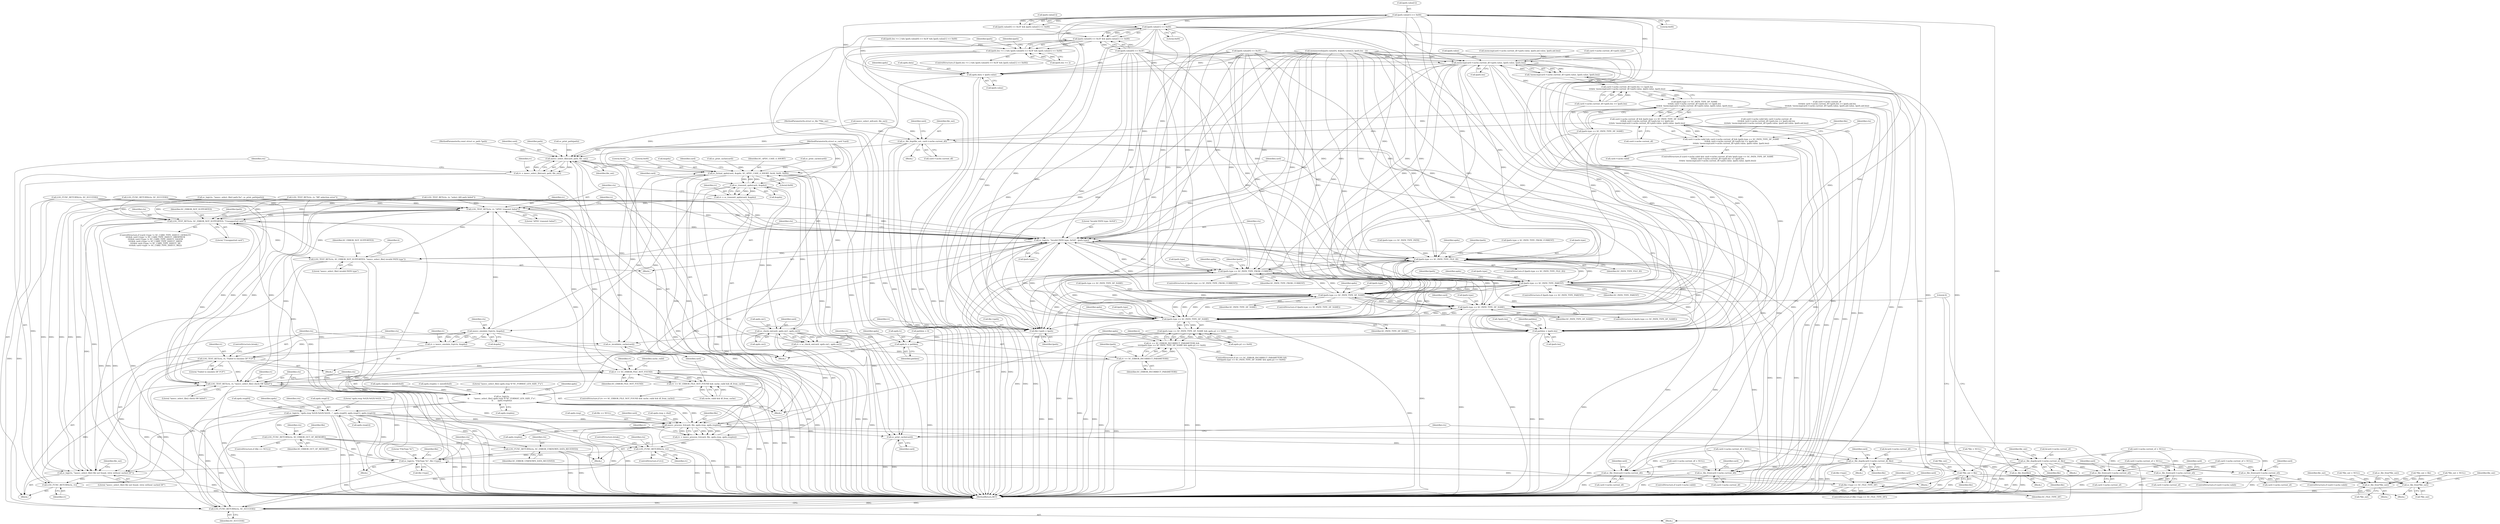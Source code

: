 digraph "1_OpenSC_03628449b75a93787eb2359412a3980365dda49b#diff-f8c0128e14031ed9307d47f10f601b54@array" {
"1000234" [label="(Call,lpath.value[1] == 0x00)"];
"1000179" [label="(Call,lpath.value[1] == 0x00)"];
"1000226" [label="(Call,lpath.value[0] == 0x3F && lpath.value[1] == 0x00)"];
"1000220" [label="(Call,lpath.len >= 2 && lpath.value[0] == 0x3F && lpath.value[1] == 0x00)"];
"1000478" [label="(Call,memcmp(card->cache.current_df->path.value, lpath.value, lpath.len))"];
"1000477" [label="(Call,!memcmp(card->cache.current_df->path.value, lpath.value, lpath.len))"];
"1000463" [label="(Call,card->cache.current_df->path.len == lpath.len\n\t\t\t&& !memcmp(card->cache.current_df->path.value, lpath.value, lpath.len))"];
"1000457" [label="(Call,lpath.type == SC_PATH_TYPE_DF_NAME\n\t\t\t&& card->cache.current_df->path.len == lpath.len\n\t\t\t&& !memcmp(card->cache.current_df->path.value, lpath.value, lpath.len))"];
"1000451" [label="(Call,card->cache.current_df && lpath.type == SC_PATH_TYPE_DF_NAME\n\t\t\t&& card->cache.current_df->path.len == lpath.len\n\t\t\t&& !memcmp(card->cache.current_df->path.value, lpath.value, lpath.len))"];
"1000445" [label="(Call,card->cache.valid && card->cache.current_df && lpath.type == SC_PATH_TYPE_DF_NAME\n\t\t\t&& card->cache.current_df->path.len == lpath.len\n\t\t\t&& !memcmp(card->cache.current_df->path.value, lpath.value, lpath.len))"];
"1000513" [label="(Call,sc_file_dup(file_out, card->cache.current_df))"];
"1000906" [label="(Call,iasecc_select_file(card, path, file_out))"];
"1000539" [label="(Call,sc_format_apdu(card, &apdu, SC_APDU_CASE_4_SHORT, 0xA4, 0x00, 0x00))"];
"1000819" [label="(Call,sc_transmit_apdu(card, &apdu))"];
"1000817" [label="(Call,rv = sc_transmit_apdu(card, &apdu))"];
"1000823" [label="(Call,LOG_TEST_RET(ctx, rv, \"APDU transmit failed\"))"];
"1000583" [label="(Call,LOG_TEST_RET(ctx, SC_ERROR_NOT_SUPPORTED, \"Unsupported card\"))"];
"1000764" [label="(Call,sc_log(ctx, \"Invalid PATH type: 0x%X\", lpath.type))"];
"1000534" [label="(Call,pathlen = lpath.len)"];
"1000784" [label="(Call,apdu.lc = pathlen)"];
"1000588" [label="(Call,lpath.type == SC_PATH_TYPE_FILE_ID)"];
"1000651" [label="(Call,lpath.type == SC_PATH_TYPE_FROM_CURRENT)"];
"1000708" [label="(Call,lpath.type == SC_PATH_TYPE_PARENT)"];
"1000729" [label="(Call,lpath.type == SC_PATH_TYPE_DF_NAME)"];
"1000843" [label="(Call,lpath.type == SC_PATH_TYPE_DF_NAME)"];
"1000842" [label="(Call,lpath.type == SC_PATH_TYPE_DF_NAME && apdu.p2 == 0x00)"];
"1000838" [label="(Call,rv == SC_ERROR_INCORRECT_PARAMETERS &&\n\t\t\t\t\tlpath.type == SC_PATH_TYPE_DF_NAME && apdu.p2 == 0x00)"];
"1000965" [label="(Call,file->path = lpath)"];
"1001102" [label="(Call,lpath.type == SC_PATH_TYPE_DF_NAME)"];
"1000770" [label="(Call,LOG_TEST_RET(ctx, SC_ERROR_NOT_SUPPORTED, \"iasecc_select_file() invalid PATH type\"))"];
"1000891" [label="(Call,sc_log(ctx, \"iasecc_select_file() file not found, retry without cached DF\"))"];
"1000910" [label="(Call,LOG_FUNC_RETURN(ctx, rv))"];
"1000913" [label="(Call,LOG_TEST_RET(ctx, rv, \"iasecc_select_file() check SW failed\"))"];
"1000882" [label="(Call,rv == SC_ERROR_FILE_NOT_FOUND)"];
"1000881" [label="(Call,rv == SC_ERROR_FILE_NOT_FOUND && cache_valid && df_from_cache)"];
"1000917" [label="(Call,sc_log(ctx,\n\t\t       \"iasecc_select_file() apdu.resp %\"SC_FORMAT_LEN_SIZE_T\"u\",\n\t\t       apdu.resplen))"];
"1000928" [label="(Call,sc_log(ctx, \"apdu.resp %02X:%02X:%02X...\", apdu.resp[0], apdu.resp[1], apdu.resp[2]))"];
"1000962" [label="(Call,LOG_FUNC_RETURN(ctx, SC_ERROR_OUT_OF_MEMORY))"];
"1000983" [label="(Call,LOG_FUNC_RETURN(ctx, rv))"];
"1000991" [label="(Call,sc_log(ctx, \"FileType %i\", file->type))"];
"1000998" [label="(Call,file->type == SC_FILE_TYPE_DF)"];
"1001144" [label="(Call,LOG_FUNC_RETURN(ctx, SC_SUCCESS))"];
"1000972" [label="(Call,iasecc_process_fci(card, file, apdu.resp, apdu.resplen))"];
"1000970" [label="(Call,rv = iasecc_process_fci(card, file, apdu.resp, apdu.resplen))"];
"1001042" [label="(Call,sc_file_dup(&card->cache.current_df, file))"];
"1001010" [label="(Call,sc_file_free(card->cache.current_df))"];
"1001092" [label="(Call,*file_out = file)"];
"1000897" [label="(Call,sc_file_free(*file_out))"];
"1001089" [label="(Call,sc_file_free(*file_out))"];
"1001098" [label="(Call,sc_file_free(file))"];
"1001108" [label="(Call,sc_file_free(card->cache.current_df))"];
"1001078" [label="(Call,sc_file_dup(&card->cache.current_ef, file))"];
"1001029" [label="(Call,sc_file_free(card->cache.current_ef))"];
"1001065" [label="(Call,sc_file_free(card->cache.current_ef))"];
"1001121" [label="(Call,sc_file_free(card->cache.current_ef))"];
"1001142" [label="(Call,sc_print_cache(card))"];
"1000988" [label="(Call,LOG_FUNC_RETURN(ctx, SC_ERROR_UNKNOWN_DATA_RECEIVED))"];
"1000871" [label="(Call,iasecc_emulate_fcp(ctx, &apdu))"];
"1000869" [label="(Call,rv = iasecc_emulate_fcp(ctx, &apdu))"];
"1000875" [label="(Call,LOG_TEST_RET(ctx, rv, \"Failed to emulate DF FCP\"))"];
"1000829" [label="(Call,sc_check_sw(card, apdu.sw1, apdu.sw2))"];
"1000827" [label="(Call,rv = sc_check_sw(card, apdu.sw1, apdu.sw2))"];
"1000839" [label="(Call,rv == SC_ERROR_INCORRECT_PARAMETERS)"];
"1000889" [label="(Call,sc_invalidate_cache(card))"];
"1000904" [label="(Call,rv = iasecc_select_file(card, path, file_out))"];
"1000789" [label="(Call,apdu.data = lpath.value)"];
"1001088" [label="(Block,)"];
"1000784" [label="(Call,apdu.lc = pathlen)"];
"1000339" [label="(Call,card->cache.valid && card->cache.current_df\n\t\t\t\t&& card->cache.current_df->path.len == lpath.aid.len\n\t\t\t\t&& !memcmp(card->cache.current_df->path.value, lpath.aid.value, lpath.aid.len))"];
"1000242" [label="(Call,memmove(&lpath.value[0], &lpath.value[2], lpath.len - 2))"];
"1000652" [label="(Call,lpath.type)"];
"1000539" [label="(Call,sc_format_apdu(card, &apdu, SC_APDU_CASE_4_SHORT, 0xA4, 0x00, 0x00))"];
"1000898" [label="(Call,*file_out)"];
"1000927" [label="(Block,)"];
"1000413" [label="(Call,lpath.type == SC_PATH_TYPE_DF_NAME)"];
"1001121" [label="(Call,sc_file_free(card->cache.current_ef))"];
"1001099" [label="(Identifier,file)"];
"1000839" [label="(Call,rv == SC_ERROR_INCORRECT_PARAMETERS)"];
"1000991" [label="(Call,sc_log(ctx, \"FileType %i\", file->type))"];
"1001053" [label="(Identifier,card)"];
"1000912" [label="(Identifier,rv)"];
"1000234" [label="(Call,lpath.value[1] == 0x00)"];
"1001144" [label="(Call,LOG_FUNC_RETURN(ctx, SC_SUCCESS))"];
"1000861" [label="(Identifier,ii)"];
"1000895" [label="(Identifier,file_out)"];
"1001010" [label="(Call,sc_file_free(card->cache.current_df))"];
"1000884" [label="(Identifier,SC_ERROR_FILE_NOT_FOUND)"];
"1000764" [label="(Call,sc_log(ctx, \"Invalid PATH type: 0x%X\", lpath.type))"];
"1001145" [label="(Identifier,ctx)"];
"1000994" [label="(Call,file->type)"];
"1001085" [label="(Identifier,file)"];
"1000984" [label="(Identifier,ctx)"];
"1001066" [label="(Call,card->cache.current_ef)"];
"1000708" [label="(Call,lpath.type == SC_PATH_TYPE_PARENT)"];
"1001103" [label="(Call,lpath.type)"];
"1000869" [label="(Call,rv = iasecc_emulate_fcp(ctx, &apdu))"];
"1000801" [label="(Call,apdu.resp = rbuf)"];
"1000712" [label="(Identifier,SC_PATH_TYPE_PARENT)"];
"1000909" [label="(Identifier,file_out)"];
"1000941" [label="(Call,apdu.resp[2])"];
"1000990" [label="(Identifier,SC_ERROR_UNKNOWN_DATA_RECEIVED)"];
"1000821" [label="(Call,&apdu)"];
"1000900" [label="(Call,*file_out = NULL)"];
"1000876" [label="(Identifier,ctx)"];
"1001074" [label="(Identifier,card)"];
"1000848" [label="(Call,apdu.p2 == 0x00)"];
"1000856" [label="(Identifier,apdu)"];
"1000879" [label="(ControlStructure,break;)"];
"1000825" [label="(Identifier,rv)"];
"1000659" [label="(Identifier,apdu)"];
"1001146" [label="(Identifier,SC_SUCCESS)"];
"1000651" [label="(Call,lpath.type == SC_PATH_TYPE_FROM_CURRENT)"];
"1000882" [label="(Call,rv == SC_ERROR_FILE_NOT_FOUND)"];
"1000442" [label="(Call,sc_print_cache(card))"];
"1000820" [label="(Identifier,card)"];
"1000989" [label="(Identifier,ctx)"];
"1000458" [label="(Call,lpath.type == SC_PATH_TYPE_DF_NAME)"];
"1000916" [label="(Literal,\"iasecc_select_file() check SW failed\")"];
"1000435" [label="(Call,!lpath.len)"];
"1000488" [label="(Call,lpath.value)"];
"1000819" [label="(Call,sc_transmit_apdu(card, &apdu))"];
"1000215" [label="(Call,LOG_TEST_RET(ctx, rv, \"MF selection error\"))"];
"1000719" [label="(Call,pathlen = 0)"];
"1000179" [label="(Call,lpath.value[1] == 0x00)"];
"1001019" [label="(Identifier,card)"];
"1001117" [label="(Identifier,card)"];
"1000546" [label="(Literal,0x00)"];
"1001097" [label="(Block,)"];
"1000790" [label="(Call,apdu.data)"];
"1001003" [label="(Block,)"];
"1000986" [label="(ControlStructure,break;)"];
"1000871" [label="(Call,iasecc_emulate_fcp(ctx, &apdu))"];
"1000789" [label="(Call,apdu.data = lpath.value)"];
"1000551" [label="(Identifier,card)"];
"1000439" [label="(Call,LOG_FUNC_RETURN(ctx, SC_SUCCESS))"];
"1000596" [label="(Identifier,apdu)"];
"1001049" [label="(Identifier,file)"];
"1000219" [label="(ControlStructure,if (lpath.len >= 2 && lpath.value[0] == 0x3F && lpath.value[1] == 0x00))"];
"1000540" [label="(Identifier,card)"];
"1000964" [label="(Identifier,SC_ERROR_OUT_OF_MEMORY)"];
"1001122" [label="(Call,card->cache.current_ef)"];
"1000806" [label="(Call,apdu.resplen = sizeof(rbuf))"];
"1000491" [label="(Call,lpath.len)"];
"1001078" [label="(Call,sc_file_dup(&card->cache.current_ef, file))"];
"1001089" [label="(Call,sc_file_free(*file_out))"];
"1000837" [label="(ControlStructure,if (rv == SC_ERROR_INCORRECT_PARAMETERS &&\n\t\t\t\t\tlpath.type == SC_PATH_TYPE_DF_NAME && apdu.p2 == 0x00))"];
"1001062" [label="(Identifier,card)"];
"1000872" [label="(Identifier,ctx)"];
"1000240" [label="(Literal,0x00)"];
"1000870" [label="(Identifier,rv)"];
"1000767" [label="(Call,lpath.type)"];
"1000212" [label="(Call,iasecc_select_mf(card, file_out))"];
"1000838" [label="(Call,rv == SC_ERROR_INCORRECT_PARAMETERS &&\n\t\t\t\t\tlpath.type == SC_PATH_TYPE_DF_NAME && apdu.p2 == 0x00)"];
"1000773" [label="(Literal,\"iasecc_select_file() invalid PATH type\")"];
"1001143" [label="(Identifier,card)"];
"1000526" [label="(Block,)"];
"1000830" [label="(Identifier,card)"];
"1001114" [label="(Call,card->cache.current_df = NULL)"];
"1000445" [label="(Call,card->cache.valid && card->cache.current_df && lpath.type == SC_PATH_TYPE_DF_NAME\n\t\t\t&& card->cache.current_df->path.len == lpath.len\n\t\t\t&& !memcmp(card->cache.current_df->path.value, lpath.value, lpath.len))"];
"1000920" [label="(Call,apdu.resplen)"];
"1000592" [label="(Identifier,SC_PATH_TYPE_FILE_ID)"];
"1000826" [label="(Literal,\"APDU transmit failed\")"];
"1000226" [label="(Call,lpath.value[0] == 0x3F && lpath.value[1] == 0x00)"];
"1000828" [label="(Identifier,rv)"];
"1000451" [label="(Call,card->cache.current_df && lpath.type == SC_PATH_TYPE_DF_NAME\n\t\t\t&& card->cache.current_df->path.len == lpath.len\n\t\t\t&& !memcmp(card->cache.current_df->path.value, lpath.value, lpath.len))"];
"1001147" [label="(MethodReturn,RET)"];
"1000844" [label="(Call,lpath.type)"];
"1000875" [label="(Call,LOG_TEST_RET(ctx, rv, \"Failed to emulate DF FCP\"))"];
"1000457" [label="(Call,lpath.type == SC_PATH_TYPE_DF_NAME\n\t\t\t&& card->cache.current_df->path.len == lpath.len\n\t\t\t&& !memcmp(card->cache.current_df->path.value, lpath.value, lpath.len))"];
"1000915" [label="(Identifier,rv)"];
"1001042" [label="(Call,sc_file_dup(&card->cache.current_df, file))"];
"1000892" [label="(Identifier,ctx)"];
"1001043" [label="(Call,&card->cache.current_df)"];
"1001090" [label="(Call,*file_out)"];
"1001065" [label="(Call,sc_file_free(card->cache.current_ef))"];
"1000536" [label="(Call,lpath.len)"];
"1000793" [label="(Call,lpath.value)"];
"1000906" [label="(Call,iasecc_select_file(card, path, file_out))"];
"1000138" [label="(Call,*file_out = NULL)"];
"1001038" [label="(Identifier,card)"];
"1000535" [label="(Identifier,pathlen)"];
"1000904" [label="(Call,rv = iasecc_select_file(card, path, file_out))"];
"1000958" [label="(ControlStructure,if (file == NULL))"];
"1000477" [label="(Call,!memcmp(card->cache.current_df->path.value, lpath.value, lpath.len))"];
"1000776" [label="(Identifier,ii)"];
"1001002" [label="(Identifier,SC_FILE_TYPE_DF)"];
"1000157" [label="(Call,sc_log(ctx, \"iasecc_select_file() path:%s\", sc_print_path(path)))"];
"1000878" [label="(Literal,\"Failed to emulate DF FCP\")"];
"1000983" [label="(Call,LOG_FUNC_RETURN(ctx, rv))"];
"1000877" [label="(Identifier,rv)"];
"1000798" [label="(Identifier,apdu)"];
"1000896" [label="(Block,)"];
"1000974" [label="(Identifier,file)"];
"1001108" [label="(Call,sc_file_free(card->cache.current_df))"];
"1001023" [label="(ControlStructure,if (card->cache.valid))"];
"1000982" [label="(Identifier,rv)"];
"1001106" [label="(Identifier,SC_PATH_TYPE_DF_NAME)"];
"1000584" [label="(Identifier,ctx)"];
"1000992" [label="(Identifier,ctx)"];
"1000429" [label="(Call,lpath.type = SC_PATH_TYPE_FROM_CURRENT)"];
"1001000" [label="(Identifier,file)"];
"1000368" [label="(Call,memcmp(card->cache.current_df->path.value, lpath.aid.value, lpath.aid.len))"];
"1000972" [label="(Call,iasecc_process_fci(card, file, apdu.resp, apdu.resplen))"];
"1000905" [label="(Identifier,rv)"];
"1000590" [label="(Identifier,lpath)"];
"1000105" [label="(MethodParameterIn,struct sc_file **file_out)"];
"1000731" [label="(Identifier,lpath)"];
"1000998" [label="(Call,file->type == SC_FILE_TYPE_DF)"];
"1000530" [label="(Identifier,file)"];
"1000929" [label="(Identifier,ctx)"];
"1000840" [label="(Identifier,rv)"];
"1001098" [label="(Call,sc_file_free(file))"];
"1000172" [label="(Call,lpath.value[0] == 0x3F)"];
"1000514" [label="(Identifier,file_out)"];
"1000908" [label="(Identifier,path)"];
"1000650" [label="(ControlStructure,if (lpath.type == SC_PATH_TYPE_FROM_CURRENT))"];
"1000928" [label="(Call,sc_log(ctx, \"apdu.resp %02X:%02X:%02X...\", apdu.resp[0], apdu.resp[1], apdu.resp[2]))"];
"1000185" [label="(Literal,0x00)"];
"1000165" [label="(Call,lpath.len >= 2 && lpath.value[0] == 0x3F && lpath.value[1] == 0x00)"];
"1000831" [label="(Call,apdu.sw1)"];
"1000588" [label="(Call,lpath.type == SC_PATH_TYPE_FILE_ID)"];
"1000999" [label="(Call,file->type)"];
"1000842" [label="(Call,lpath.type == SC_PATH_TYPE_DF_NAME && apdu.p2 == 0x00)"];
"1000235" [label="(Call,lpath.value[1])"];
"1000966" [label="(Call,file->path)"];
"1000975" [label="(Call,apdu.resp)"];
"1000730" [label="(Call,lpath.type)"];
"1000543" [label="(Identifier,SC_APDU_CASE_4_SHORT)"];
"1000891" [label="(Call,sc_log(ctx, \"iasecc_select_file() file not found, retry without cached DF\"))"];
"1000967" [label="(Identifier,file)"];
"1000850" [label="(Identifier,apdu)"];
"1000221" [label="(Call,lpath.len >= 2)"];
"1000914" [label="(Identifier,ctx)"];
"1000763" [label="(Block,)"];
"1000817" [label="(Call,rv = sc_transmit_apdu(card, &apdu))"];
"1001007" [label="(Identifier,card)"];
"1000919" [label="(Literal,\"iasecc_select_file() apdu.resp %\"SC_FORMAT_LEN_SIZE_T\"u\")"];
"1000959" [label="(Call,file == NULL)"];
"1001079" [label="(Call,&card->cache.current_ef)"];
"1000907" [label="(Identifier,card)"];
"1000841" [label="(Identifier,SC_ERROR_INCORRECT_PARAMETERS)"];
"1000881" [label="(Call,rv == SC_ERROR_FILE_NOT_FOUND && cache_valid && df_from_cache)"];
"1000917" [label="(Call,sc_log(ctx,\n\t\t       \"iasecc_select_file() apdu.resp %\"SC_FORMAT_LEN_SIZE_T\"u\",\n\t\t       apdu.resplen))"];
"1000737" [label="(Identifier,apdu)"];
"1000845" [label="(Identifier,lpath)"];
"1000965" [label="(Call,file->path = lpath)"];
"1000399" [label="(Call,LOG_TEST_RET(ctx, rv, \"select AID path failed\"))"];
"1001111" [label="(Identifier,card)"];
"1000509" [label="(Block,)"];
"1000522" [label="(Call,LOG_FUNC_RETURN(ctx, SC_SUCCESS))"];
"1000893" [label="(Literal,\"iasecc_select_file() file not found, retry without cached DF\")"];
"1000997" [label="(ControlStructure,if (file->type == SC_FILE_TYPE_DF))"];
"1000888" [label="(Block,)"];
"1000655" [label="(Identifier,SC_PATH_TYPE_FROM_CURRENT)"];
"1000902" [label="(Identifier,file_out)"];
"1001087" [label="(Identifier,file_out)"];
"1000862" [label="(Block,)"];
"1000520" [label="(Call,sc_print_cache(card))"];
"1000772" [label="(Identifier,SC_ERROR_NOT_SUPPORTED)"];
"1000897" [label="(Call,sc_file_free(*file_out))"];
"1000765" [label="(Identifier,ctx)"];
"1000985" [label="(Identifier,rv)"];
"1000818" [label="(Identifier,rv)"];
"1000843" [label="(Call,lpath.type == SC_PATH_TYPE_DF_NAME)"];
"1000770" [label="(Call,LOG_TEST_RET(ctx, SC_ERROR_NOT_SUPPORTED, \"iasecc_select_file() invalid PATH type\"))"];
"1000463" [label="(Call,card->cache.current_df->path.len == lpath.len\n\t\t\t&& !memcmp(card->cache.current_df->path.value, lpath.value, lpath.len))"];
"1000885" [label="(Call,cache_valid && df_from_cache)"];
"1000452" [label="(Call,card->cache.current_df)"];
"1000544" [label="(Literal,0xA4)"];
"1001095" [label="(Identifier,file)"];
"1000710" [label="(Identifier,lpath)"];
"1000707" [label="(ControlStructure,if (lpath.type == SC_PATH_TYPE_PARENT))"];
"1000913" [label="(Call,LOG_TEST_RET(ctx, rv, \"iasecc_select_file() check SW failed\"))"];
"1000106" [label="(Block,)"];
"1000847" [label="(Identifier,SC_PATH_TYPE_DF_NAME)"];
"1000585" [label="(Identifier,SC_ERROR_NOT_SUPPORTED)"];
"1000171" [label="(Call,lpath.value[0] == 0x3F && lpath.value[1] == 0x00)"];
"1000496" [label="(Identifier,ctx)"];
"1001016" [label="(Call,card->cache.current_df = NULL)"];
"1000716" [label="(Identifier,apdu)"];
"1000969" [label="(Identifier,lpath)"];
"1000709" [label="(Call,lpath.type)"];
"1001094" [label="(Identifier,file_out)"];
"1000246" [label="(Identifier,lpath)"];
"1000824" [label="(Identifier,ctx)"];
"1000978" [label="(Call,apdu.resplen)"];
"1000925" [label="(Identifier,apdu)"];
"1001011" [label="(Call,card->cache.current_df)"];
"1000479" [label="(Call,card->cache.current_df->path.value)"];
"1001142" [label="(Call,sc_print_cache(card))"];
"1000827" [label="(Call,rv = sc_check_sw(card, apdu.sw1, apdu.sw2))"];
"1000160" [label="(Call,sc_print_path(path))"];
"1000729" [label="(Call,lpath.type == SC_PATH_TYPE_DF_NAME)"];
"1001030" [label="(Call,card->cache.current_ef)"];
"1000513" [label="(Call,sc_file_dup(file_out, card->cache.current_df))"];
"1000981" [label="(ControlStructure,if (rv))"];
"1000534" [label="(Call,pathlen = lpath.len)"];
"1000268" [label="(Identifier,lpath)"];
"1001141" [label="(Literal,0)"];
"1000988" [label="(Call,LOG_FUNC_RETURN(ctx, SC_ERROR_UNKNOWN_DATA_RECEIVED))"];
"1000446" [label="(Call,card->cache.valid)"];
"1000863" [label="(Call,apdu.resplen = sizeof(rbuf))"];
"1001107" [label="(Block,)"];
"1000936" [label="(Call,apdu.resp[1])"];
"1000970" [label="(Call,rv = iasecc_process_fci(card, file, apdu.resp, apdu.resplen))"];
"1000547" [label="(ControlStructure,if (card->type != SC_CARD_TYPE_IASECC_GEMALTO\n\t\t\t\t&& card->type != SC_CARD_TYPE_IASECC_OBERTHUR\n\t\t\t\t&& card->type != SC_CARD_TYPE_IASECC_SAGEM\n\t\t\t\t&& card->type != SC_CARD_TYPE_IASECC_AMOS\n\t\t\t\t&& card->type != SC_CARD_TYPE_IASECC_MI\n\t\t\t\t&& card->type != SC_CARD_TYPE_IASECC_MI2))"];
"1001029" [label="(Call,sc_file_free(card->cache.current_ef))"];
"1000733" [label="(Identifier,SC_PATH_TYPE_DF_NAME)"];
"1000345" [label="(Call,card->cache.current_df\n\t\t\t\t&& card->cache.current_df->path.len == lpath.aid.len\n\t\t\t\t&& !memcmp(card->cache.current_df->path.value, lpath.aid.value, lpath.aid.len))"];
"1000586" [label="(Literal,\"Unsupported card\")"];
"1000783" [label="(Block,)"];
"1001109" [label="(Call,card->cache.current_df)"];
"1001071" [label="(Call,card->cache.current_ef = NULL)"];
"1000728" [label="(ControlStructure,if (lpath.type == SC_PATH_TYPE_DF_NAME))"];
"1000510" [label="(Call,sc_file_free(*file_out))"];
"1000952" [label="(Block,)"];
"1000589" [label="(Call,lpath.type)"];
"1000444" [label="(ControlStructure,if (card->cache.valid && card->cache.current_df && lpath.type == SC_PATH_TYPE_DF_NAME\n\t\t\t&& card->cache.current_df->path.len == lpath.len\n\t\t\t&& !memcmp(card->cache.current_df->path.value, lpath.value, lpath.len)))"];
"1000515" [label="(Call,card->cache.current_df)"];
"1000771" [label="(Identifier,ctx)"];
"1000971" [label="(Identifier,rv)"];
"1001102" [label="(Call,lpath.type == SC_PATH_TYPE_DF_NAME)"];
"1000910" [label="(Call,LOG_FUNC_RETURN(ctx, rv))"];
"1000880" [label="(ControlStructure,if (rv == SC_ERROR_FILE_NOT_FOUND && cache_valid && df_from_cache))"];
"1001127" [label="(Call,card->cache.current_ef = NULL)"];
"1000973" [label="(Identifier,card)"];
"1001035" [label="(Call,card->cache.current_ef = NULL)"];
"1000823" [label="(Call,LOG_TEST_RET(ctx, rv, \"APDU transmit failed\"))"];
"1000529" [label="(Call,*file = NULL)"];
"1000883" [label="(Identifier,rv)"];
"1000963" [label="(Identifier,ctx)"];
"1000180" [label="(Call,lpath.value[1])"];
"1000587" [label="(ControlStructure,if (lpath.type == SC_PATH_TYPE_FILE_ID))"];
"1000424" [label="(Call,lpath.type == SC_PATH_TYPE_PATH)"];
"1000890" [label="(Identifier,card)"];
"1000962" [label="(Call,LOG_FUNC_RETURN(ctx, SC_ERROR_OUT_OF_MEMORY))"];
"1001092" [label="(Call,*file_out = file)"];
"1001101" [label="(ControlStructure,if (lpath.type == SC_PATH_TYPE_DF_NAME))"];
"1000478" [label="(Call,memcmp(card->cache.current_df->path.value, lpath.value, lpath.len))"];
"1001093" [label="(Call,*file_out)"];
"1000521" [label="(Identifier,card)"];
"1000405" [label="(Call,*file_out = file)"];
"1000227" [label="(Call,lpath.value[0] == 0x3F)"];
"1000653" [label="(Identifier,lpath)"];
"1000220" [label="(Call,lpath.len >= 2 && lpath.value[0] == 0x3F && lpath.value[1] == 0x00)"];
"1000886" [label="(Identifier,cache_valid)"];
"1000873" [label="(Call,&apdu)"];
"1000834" [label="(Call,apdu.sw2)"];
"1000911" [label="(Identifier,ctx)"];
"1000788" [label="(Identifier,pathlen)"];
"1001130" [label="(Identifier,card)"];
"1001058" [label="(Block,)"];
"1000464" [label="(Call,card->cache.current_df->path.len == lpath.len)"];
"1000993" [label="(Literal,\"FileType %i\")"];
"1001004" [label="(ControlStructure,if (card->cache.valid))"];
"1000918" [label="(Identifier,ctx)"];
"1000829" [label="(Call,sc_check_sw(card, apdu.sw1, apdu.sw2))"];
"1000930" [label="(Literal,\"apdu.resp %02X:%02X:%02X...\")"];
"1000931" [label="(Call,apdu.resp[0])"];
"1000545" [label="(Literal,0x00)"];
"1000949" [label="(Identifier,apdu)"];
"1001059" [label="(ControlStructure,if (card->cache.valid))"];
"1000583" [label="(Call,LOG_TEST_RET(ctx, SC_ERROR_NOT_SUPPORTED, \"Unsupported card\"))"];
"1000791" [label="(Identifier,apdu)"];
"1000104" [label="(MethodParameterIn,const struct sc_path *path)"];
"1000889" [label="(Call,sc_invalidate_cache(card))"];
"1000541" [label="(Call,&apdu)"];
"1000103" [label="(MethodParameterIn,struct sc_card *card)"];
"1000785" [label="(Call,apdu.lc)"];
"1000766" [label="(Literal,\"Invalid PATH type: 0x%X\")"];
"1000234" -> "1000226"  [label="AST: "];
"1000234" -> "1000240"  [label="CFG: "];
"1000235" -> "1000234"  [label="AST: "];
"1000240" -> "1000234"  [label="AST: "];
"1000226" -> "1000234"  [label="CFG: "];
"1000234" -> "1001147"  [label="DDG: "];
"1000234" -> "1000226"  [label="DDG: "];
"1000234" -> "1000226"  [label="DDG: "];
"1000179" -> "1000234"  [label="DDG: "];
"1000234" -> "1000478"  [label="DDG: "];
"1000234" -> "1000534"  [label="DDG: "];
"1000234" -> "1000588"  [label="DDG: "];
"1000234" -> "1000651"  [label="DDG: "];
"1000234" -> "1000708"  [label="DDG: "];
"1000234" -> "1000729"  [label="DDG: "];
"1000234" -> "1000764"  [label="DDG: "];
"1000234" -> "1000789"  [label="DDG: "];
"1000234" -> "1000843"  [label="DDG: "];
"1000234" -> "1000965"  [label="DDG: "];
"1000234" -> "1001102"  [label="DDG: "];
"1000179" -> "1000171"  [label="AST: "];
"1000179" -> "1000185"  [label="CFG: "];
"1000180" -> "1000179"  [label="AST: "];
"1000185" -> "1000179"  [label="AST: "];
"1000171" -> "1000179"  [label="CFG: "];
"1000179" -> "1001147"  [label="DDG: "];
"1000179" -> "1000171"  [label="DDG: "];
"1000179" -> "1000171"  [label="DDG: "];
"1000179" -> "1000478"  [label="DDG: "];
"1000179" -> "1000534"  [label="DDG: "];
"1000179" -> "1000588"  [label="DDG: "];
"1000179" -> "1000651"  [label="DDG: "];
"1000179" -> "1000708"  [label="DDG: "];
"1000179" -> "1000729"  [label="DDG: "];
"1000179" -> "1000764"  [label="DDG: "];
"1000179" -> "1000789"  [label="DDG: "];
"1000179" -> "1000843"  [label="DDG: "];
"1000179" -> "1000965"  [label="DDG: "];
"1000179" -> "1001102"  [label="DDG: "];
"1000226" -> "1000220"  [label="AST: "];
"1000226" -> "1000227"  [label="CFG: "];
"1000227" -> "1000226"  [label="AST: "];
"1000220" -> "1000226"  [label="CFG: "];
"1000226" -> "1001147"  [label="DDG: "];
"1000226" -> "1001147"  [label="DDG: "];
"1000226" -> "1000220"  [label="DDG: "];
"1000226" -> "1000220"  [label="DDG: "];
"1000227" -> "1000226"  [label="DDG: "];
"1000227" -> "1000226"  [label="DDG: "];
"1000171" -> "1000226"  [label="DDG: "];
"1000220" -> "1000219"  [label="AST: "];
"1000220" -> "1000221"  [label="CFG: "];
"1000221" -> "1000220"  [label="AST: "];
"1000246" -> "1000220"  [label="CFG: "];
"1000268" -> "1000220"  [label="CFG: "];
"1000220" -> "1001147"  [label="DDG: "];
"1000220" -> "1001147"  [label="DDG: "];
"1000220" -> "1001147"  [label="DDG: "];
"1000221" -> "1000220"  [label="DDG: "];
"1000221" -> "1000220"  [label="DDG: "];
"1000165" -> "1000220"  [label="DDG: "];
"1000478" -> "1000477"  [label="AST: "];
"1000478" -> "1000491"  [label="CFG: "];
"1000479" -> "1000478"  [label="AST: "];
"1000488" -> "1000478"  [label="AST: "];
"1000491" -> "1000478"  [label="AST: "];
"1000477" -> "1000478"  [label="CFG: "];
"1000478" -> "1001147"  [label="DDG: "];
"1000478" -> "1001147"  [label="DDG: "];
"1000478" -> "1000477"  [label="DDG: "];
"1000478" -> "1000477"  [label="DDG: "];
"1000478" -> "1000477"  [label="DDG: "];
"1000368" -> "1000478"  [label="DDG: "];
"1000227" -> "1000478"  [label="DDG: "];
"1000172" -> "1000478"  [label="DDG: "];
"1000242" -> "1000478"  [label="DDG: "];
"1000242" -> "1000478"  [label="DDG: "];
"1000464" -> "1000478"  [label="DDG: "];
"1000478" -> "1000534"  [label="DDG: "];
"1000478" -> "1000534"  [label="DDG: "];
"1000478" -> "1000588"  [label="DDG: "];
"1000478" -> "1000651"  [label="DDG: "];
"1000478" -> "1000708"  [label="DDG: "];
"1000478" -> "1000729"  [label="DDG: "];
"1000478" -> "1000764"  [label="DDG: "];
"1000478" -> "1000789"  [label="DDG: "];
"1000478" -> "1000843"  [label="DDG: "];
"1000478" -> "1000965"  [label="DDG: "];
"1000478" -> "1001102"  [label="DDG: "];
"1000477" -> "1000463"  [label="AST: "];
"1000463" -> "1000477"  [label="CFG: "];
"1000477" -> "1001147"  [label="DDG: "];
"1000477" -> "1000463"  [label="DDG: "];
"1000463" -> "1000457"  [label="AST: "];
"1000463" -> "1000464"  [label="CFG: "];
"1000464" -> "1000463"  [label="AST: "];
"1000457" -> "1000463"  [label="CFG: "];
"1000463" -> "1001147"  [label="DDG: "];
"1000463" -> "1001147"  [label="DDG: "];
"1000463" -> "1000457"  [label="DDG: "];
"1000463" -> "1000457"  [label="DDG: "];
"1000464" -> "1000463"  [label="DDG: "];
"1000464" -> "1000463"  [label="DDG: "];
"1000457" -> "1000451"  [label="AST: "];
"1000457" -> "1000458"  [label="CFG: "];
"1000458" -> "1000457"  [label="AST: "];
"1000451" -> "1000457"  [label="CFG: "];
"1000457" -> "1001147"  [label="DDG: "];
"1000457" -> "1001147"  [label="DDG: "];
"1000457" -> "1000451"  [label="DDG: "];
"1000457" -> "1000451"  [label="DDG: "];
"1000458" -> "1000457"  [label="DDG: "];
"1000458" -> "1000457"  [label="DDG: "];
"1000451" -> "1000445"  [label="AST: "];
"1000451" -> "1000452"  [label="CFG: "];
"1000452" -> "1000451"  [label="AST: "];
"1000445" -> "1000451"  [label="CFG: "];
"1000451" -> "1001147"  [label="DDG: "];
"1000451" -> "1001147"  [label="DDG: "];
"1000451" -> "1000445"  [label="DDG: "];
"1000451" -> "1000445"  [label="DDG: "];
"1000345" -> "1000451"  [label="DDG: "];
"1000451" -> "1000513"  [label="DDG: "];
"1000451" -> "1001010"  [label="DDG: "];
"1000451" -> "1001108"  [label="DDG: "];
"1000445" -> "1000444"  [label="AST: "];
"1000445" -> "1000446"  [label="CFG: "];
"1000446" -> "1000445"  [label="AST: "];
"1000496" -> "1000445"  [label="CFG: "];
"1000530" -> "1000445"  [label="CFG: "];
"1000445" -> "1001147"  [label="DDG: "];
"1000445" -> "1001147"  [label="DDG: "];
"1000445" -> "1001147"  [label="DDG: "];
"1000339" -> "1000445"  [label="DDG: "];
"1000513" -> "1000509"  [label="AST: "];
"1000513" -> "1000515"  [label="CFG: "];
"1000514" -> "1000513"  [label="AST: "];
"1000515" -> "1000513"  [label="AST: "];
"1000521" -> "1000513"  [label="CFG: "];
"1000513" -> "1001147"  [label="DDG: "];
"1000513" -> "1001147"  [label="DDG: "];
"1000513" -> "1001147"  [label="DDG: "];
"1000212" -> "1000513"  [label="DDG: "];
"1000105" -> "1000513"  [label="DDG: "];
"1000345" -> "1000513"  [label="DDG: "];
"1000513" -> "1000906"  [label="DDG: "];
"1000513" -> "1001010"  [label="DDG: "];
"1000513" -> "1001108"  [label="DDG: "];
"1000906" -> "1000904"  [label="AST: "];
"1000906" -> "1000909"  [label="CFG: "];
"1000907" -> "1000906"  [label="AST: "];
"1000908" -> "1000906"  [label="AST: "];
"1000909" -> "1000906"  [label="AST: "];
"1000904" -> "1000906"  [label="CFG: "];
"1000906" -> "1001147"  [label="DDG: "];
"1000906" -> "1001147"  [label="DDG: "];
"1000906" -> "1000539"  [label="DDG: "];
"1000906" -> "1000904"  [label="DDG: "];
"1000906" -> "1000904"  [label="DDG: "];
"1000906" -> "1000904"  [label="DDG: "];
"1000889" -> "1000906"  [label="DDG: "];
"1000103" -> "1000906"  [label="DDG: "];
"1000160" -> "1000906"  [label="DDG: "];
"1000104" -> "1000906"  [label="DDG: "];
"1000212" -> "1000906"  [label="DDG: "];
"1000105" -> "1000906"  [label="DDG: "];
"1000906" -> "1000972"  [label="DDG: "];
"1000906" -> "1001142"  [label="DDG: "];
"1000539" -> "1000526"  [label="AST: "];
"1000539" -> "1000546"  [label="CFG: "];
"1000540" -> "1000539"  [label="AST: "];
"1000541" -> "1000539"  [label="AST: "];
"1000543" -> "1000539"  [label="AST: "];
"1000544" -> "1000539"  [label="AST: "];
"1000545" -> "1000539"  [label="AST: "];
"1000546" -> "1000539"  [label="AST: "];
"1000551" -> "1000539"  [label="CFG: "];
"1000539" -> "1001147"  [label="DDG: "];
"1000539" -> "1001147"  [label="DDG: "];
"1000539" -> "1001147"  [label="DDG: "];
"1000442" -> "1000539"  [label="DDG: "];
"1000829" -> "1000539"  [label="DDG: "];
"1000972" -> "1000539"  [label="DDG: "];
"1000520" -> "1000539"  [label="DDG: "];
"1000103" -> "1000539"  [label="DDG: "];
"1000871" -> "1000539"  [label="DDG: "];
"1000819" -> "1000539"  [label="DDG: "];
"1000539" -> "1000819"  [label="DDG: "];
"1000539" -> "1000819"  [label="DDG: "];
"1000539" -> "1000889"  [label="DDG: "];
"1000539" -> "1000972"  [label="DDG: "];
"1000539" -> "1001142"  [label="DDG: "];
"1000819" -> "1000817"  [label="AST: "];
"1000819" -> "1000821"  [label="CFG: "];
"1000820" -> "1000819"  [label="AST: "];
"1000821" -> "1000819"  [label="AST: "];
"1000817" -> "1000819"  [label="CFG: "];
"1000819" -> "1001147"  [label="DDG: "];
"1000819" -> "1000817"  [label="DDG: "];
"1000819" -> "1000817"  [label="DDG: "];
"1000829" -> "1000819"  [label="DDG: "];
"1000103" -> "1000819"  [label="DDG: "];
"1000819" -> "1000829"  [label="DDG: "];
"1000819" -> "1000871"  [label="DDG: "];
"1000817" -> "1000783"  [label="AST: "];
"1000818" -> "1000817"  [label="AST: "];
"1000824" -> "1000817"  [label="CFG: "];
"1000817" -> "1001147"  [label="DDG: "];
"1000817" -> "1000823"  [label="DDG: "];
"1000823" -> "1000783"  [label="AST: "];
"1000823" -> "1000826"  [label="CFG: "];
"1000824" -> "1000823"  [label="AST: "];
"1000825" -> "1000823"  [label="AST: "];
"1000826" -> "1000823"  [label="AST: "];
"1000828" -> "1000823"  [label="CFG: "];
"1000823" -> "1001147"  [label="DDG: "];
"1000823" -> "1000583"  [label="DDG: "];
"1000823" -> "1000764"  [label="DDG: "];
"1000917" -> "1000823"  [label="DDG: "];
"1000215" -> "1000823"  [label="DDG: "];
"1000439" -> "1000823"  [label="DDG: "];
"1000583" -> "1000823"  [label="DDG: "];
"1000157" -> "1000823"  [label="DDG: "];
"1000991" -> "1000823"  [label="DDG: "];
"1000399" -> "1000823"  [label="DDG: "];
"1000522" -> "1000823"  [label="DDG: "];
"1000770" -> "1000823"  [label="DDG: "];
"1000823" -> "1000871"  [label="DDG: "];
"1000823" -> "1000891"  [label="DDG: "];
"1000823" -> "1000913"  [label="DDG: "];
"1000823" -> "1001144"  [label="DDG: "];
"1000583" -> "1000547"  [label="AST: "];
"1000583" -> "1000586"  [label="CFG: "];
"1000584" -> "1000583"  [label="AST: "];
"1000585" -> "1000583"  [label="AST: "];
"1000586" -> "1000583"  [label="AST: "];
"1000590" -> "1000583"  [label="CFG: "];
"1000583" -> "1001147"  [label="DDG: "];
"1000583" -> "1001147"  [label="DDG: "];
"1000917" -> "1000583"  [label="DDG: "];
"1000215" -> "1000583"  [label="DDG: "];
"1000439" -> "1000583"  [label="DDG: "];
"1000157" -> "1000583"  [label="DDG: "];
"1000991" -> "1000583"  [label="DDG: "];
"1000399" -> "1000583"  [label="DDG: "];
"1000522" -> "1000583"  [label="DDG: "];
"1000770" -> "1000583"  [label="DDG: "];
"1000583" -> "1000764"  [label="DDG: "];
"1000583" -> "1000770"  [label="DDG: "];
"1000583" -> "1000891"  [label="DDG: "];
"1000583" -> "1000913"  [label="DDG: "];
"1000764" -> "1000763"  [label="AST: "];
"1000764" -> "1000767"  [label="CFG: "];
"1000765" -> "1000764"  [label="AST: "];
"1000766" -> "1000764"  [label="AST: "];
"1000767" -> "1000764"  [label="AST: "];
"1000771" -> "1000764"  [label="CFG: "];
"1000764" -> "1001147"  [label="DDG: "];
"1000764" -> "1001147"  [label="DDG: "];
"1000764" -> "1000534"  [label="DDG: "];
"1000764" -> "1000588"  [label="DDG: "];
"1000764" -> "1000651"  [label="DDG: "];
"1000764" -> "1000708"  [label="DDG: "];
"1000764" -> "1000729"  [label="DDG: "];
"1000917" -> "1000764"  [label="DDG: "];
"1000215" -> "1000764"  [label="DDG: "];
"1000439" -> "1000764"  [label="DDG: "];
"1000157" -> "1000764"  [label="DDG: "];
"1000991" -> "1000764"  [label="DDG: "];
"1000399" -> "1000764"  [label="DDG: "];
"1000522" -> "1000764"  [label="DDG: "];
"1000729" -> "1000764"  [label="DDG: "];
"1000708" -> "1000764"  [label="DDG: "];
"1000843" -> "1000764"  [label="DDG: "];
"1000651" -> "1000764"  [label="DDG: "];
"1000588" -> "1000764"  [label="DDG: "];
"1000227" -> "1000764"  [label="DDG: "];
"1000172" -> "1000764"  [label="DDG: "];
"1000242" -> "1000764"  [label="DDG: "];
"1000242" -> "1000764"  [label="DDG: "];
"1000764" -> "1000770"  [label="DDG: "];
"1000764" -> "1000843"  [label="DDG: "];
"1000764" -> "1000965"  [label="DDG: "];
"1000764" -> "1001102"  [label="DDG: "];
"1000534" -> "1000526"  [label="AST: "];
"1000534" -> "1000536"  [label="CFG: "];
"1000535" -> "1000534"  [label="AST: "];
"1000536" -> "1000534"  [label="AST: "];
"1000540" -> "1000534"  [label="CFG: "];
"1000534" -> "1001147"  [label="DDG: "];
"1000534" -> "1001147"  [label="DDG: "];
"1000435" -> "1000534"  [label="DDG: "];
"1000464" -> "1000534"  [label="DDG: "];
"1000708" -> "1000534"  [label="DDG: "];
"1000843" -> "1000534"  [label="DDG: "];
"1000651" -> "1000534"  [label="DDG: "];
"1000588" -> "1000534"  [label="DDG: "];
"1000729" -> "1000534"  [label="DDG: "];
"1000227" -> "1000534"  [label="DDG: "];
"1000172" -> "1000534"  [label="DDG: "];
"1000242" -> "1000534"  [label="DDG: "];
"1000242" -> "1000534"  [label="DDG: "];
"1000534" -> "1000784"  [label="DDG: "];
"1000784" -> "1000783"  [label="AST: "];
"1000784" -> "1000788"  [label="CFG: "];
"1000785" -> "1000784"  [label="AST: "];
"1000788" -> "1000784"  [label="AST: "];
"1000791" -> "1000784"  [label="CFG: "];
"1000784" -> "1001147"  [label="DDG: "];
"1000719" -> "1000784"  [label="DDG: "];
"1000588" -> "1000587"  [label="AST: "];
"1000588" -> "1000592"  [label="CFG: "];
"1000589" -> "1000588"  [label="AST: "];
"1000592" -> "1000588"  [label="AST: "];
"1000596" -> "1000588"  [label="CFG: "];
"1000653" -> "1000588"  [label="CFG: "];
"1000588" -> "1001147"  [label="DDG: "];
"1000588" -> "1001147"  [label="DDG: "];
"1000588" -> "1001147"  [label="DDG: "];
"1000708" -> "1000588"  [label="DDG: "];
"1000458" -> "1000588"  [label="DDG: "];
"1000843" -> "1000588"  [label="DDG: "];
"1000651" -> "1000588"  [label="DDG: "];
"1001102" -> "1000588"  [label="DDG: "];
"1000424" -> "1000588"  [label="DDG: "];
"1000429" -> "1000588"  [label="DDG: "];
"1000729" -> "1000588"  [label="DDG: "];
"1000227" -> "1000588"  [label="DDG: "];
"1000172" -> "1000588"  [label="DDG: "];
"1000242" -> "1000588"  [label="DDG: "];
"1000242" -> "1000588"  [label="DDG: "];
"1000588" -> "1000651"  [label="DDG: "];
"1000588" -> "1000708"  [label="DDG: "];
"1000588" -> "1000729"  [label="DDG: "];
"1000588" -> "1000843"  [label="DDG: "];
"1000588" -> "1000965"  [label="DDG: "];
"1000588" -> "1001102"  [label="DDG: "];
"1000651" -> "1000650"  [label="AST: "];
"1000651" -> "1000655"  [label="CFG: "];
"1000652" -> "1000651"  [label="AST: "];
"1000655" -> "1000651"  [label="AST: "];
"1000659" -> "1000651"  [label="CFG: "];
"1000710" -> "1000651"  [label="CFG: "];
"1000651" -> "1001147"  [label="DDG: "];
"1000651" -> "1001147"  [label="DDG: "];
"1000651" -> "1001147"  [label="DDG: "];
"1000708" -> "1000651"  [label="DDG: "];
"1000843" -> "1000651"  [label="DDG: "];
"1000729" -> "1000651"  [label="DDG: "];
"1000227" -> "1000651"  [label="DDG: "];
"1000172" -> "1000651"  [label="DDG: "];
"1000242" -> "1000651"  [label="DDG: "];
"1000242" -> "1000651"  [label="DDG: "];
"1000651" -> "1000708"  [label="DDG: "];
"1000651" -> "1000729"  [label="DDG: "];
"1000651" -> "1000843"  [label="DDG: "];
"1000651" -> "1000965"  [label="DDG: "];
"1000651" -> "1001102"  [label="DDG: "];
"1000708" -> "1000707"  [label="AST: "];
"1000708" -> "1000712"  [label="CFG: "];
"1000709" -> "1000708"  [label="AST: "];
"1000712" -> "1000708"  [label="AST: "];
"1000716" -> "1000708"  [label="CFG: "];
"1000731" -> "1000708"  [label="CFG: "];
"1000708" -> "1001147"  [label="DDG: "];
"1000708" -> "1001147"  [label="DDG: "];
"1000708" -> "1001147"  [label="DDG: "];
"1000843" -> "1000708"  [label="DDG: "];
"1000729" -> "1000708"  [label="DDG: "];
"1000227" -> "1000708"  [label="DDG: "];
"1000172" -> "1000708"  [label="DDG: "];
"1000242" -> "1000708"  [label="DDG: "];
"1000242" -> "1000708"  [label="DDG: "];
"1000708" -> "1000729"  [label="DDG: "];
"1000708" -> "1000843"  [label="DDG: "];
"1000708" -> "1000965"  [label="DDG: "];
"1000708" -> "1001102"  [label="DDG: "];
"1000729" -> "1000728"  [label="AST: "];
"1000729" -> "1000733"  [label="CFG: "];
"1000730" -> "1000729"  [label="AST: "];
"1000733" -> "1000729"  [label="AST: "];
"1000737" -> "1000729"  [label="CFG: "];
"1000765" -> "1000729"  [label="CFG: "];
"1000729" -> "1001147"  [label="DDG: "];
"1000729" -> "1001147"  [label="DDG: "];
"1000729" -> "1001147"  [label="DDG: "];
"1000843" -> "1000729"  [label="DDG: "];
"1000843" -> "1000729"  [label="DDG: "];
"1000227" -> "1000729"  [label="DDG: "];
"1000172" -> "1000729"  [label="DDG: "];
"1000242" -> "1000729"  [label="DDG: "];
"1000242" -> "1000729"  [label="DDG: "];
"1001102" -> "1000729"  [label="DDG: "];
"1000413" -> "1000729"  [label="DDG: "];
"1000458" -> "1000729"  [label="DDG: "];
"1000729" -> "1000843"  [label="DDG: "];
"1000729" -> "1000843"  [label="DDG: "];
"1000729" -> "1000965"  [label="DDG: "];
"1000729" -> "1001102"  [label="DDG: "];
"1000729" -> "1001102"  [label="DDG: "];
"1000843" -> "1000842"  [label="AST: "];
"1000843" -> "1000847"  [label="CFG: "];
"1000844" -> "1000843"  [label="AST: "];
"1000847" -> "1000843"  [label="AST: "];
"1000850" -> "1000843"  [label="CFG: "];
"1000842" -> "1000843"  [label="CFG: "];
"1000843" -> "1001147"  [label="DDG: "];
"1000843" -> "1001147"  [label="DDG: "];
"1000843" -> "1000842"  [label="DDG: "];
"1000843" -> "1000842"  [label="DDG: "];
"1000227" -> "1000843"  [label="DDG: "];
"1000172" -> "1000843"  [label="DDG: "];
"1000242" -> "1000843"  [label="DDG: "];
"1000242" -> "1000843"  [label="DDG: "];
"1001102" -> "1000843"  [label="DDG: "];
"1000413" -> "1000843"  [label="DDG: "];
"1000458" -> "1000843"  [label="DDG: "];
"1000843" -> "1000965"  [label="DDG: "];
"1000843" -> "1001102"  [label="DDG: "];
"1000843" -> "1001102"  [label="DDG: "];
"1000842" -> "1000838"  [label="AST: "];
"1000842" -> "1000848"  [label="CFG: "];
"1000848" -> "1000842"  [label="AST: "];
"1000838" -> "1000842"  [label="CFG: "];
"1000842" -> "1001147"  [label="DDG: "];
"1000842" -> "1001147"  [label="DDG: "];
"1000842" -> "1000838"  [label="DDG: "];
"1000842" -> "1000838"  [label="DDG: "];
"1000848" -> "1000842"  [label="DDG: "];
"1000848" -> "1000842"  [label="DDG: "];
"1000838" -> "1000837"  [label="AST: "];
"1000838" -> "1000839"  [label="CFG: "];
"1000839" -> "1000838"  [label="AST: "];
"1000856" -> "1000838"  [label="CFG: "];
"1000861" -> "1000838"  [label="CFG: "];
"1000838" -> "1001147"  [label="DDG: "];
"1000838" -> "1001147"  [label="DDG: "];
"1000838" -> "1001147"  [label="DDG: "];
"1000839" -> "1000838"  [label="DDG: "];
"1000839" -> "1000838"  [label="DDG: "];
"1000965" -> "1000952"  [label="AST: "];
"1000965" -> "1000969"  [label="CFG: "];
"1000966" -> "1000965"  [label="AST: "];
"1000969" -> "1000965"  [label="AST: "];
"1000971" -> "1000965"  [label="CFG: "];
"1000965" -> "1001147"  [label="DDG: "];
"1000965" -> "1001147"  [label="DDG: "];
"1000227" -> "1000965"  [label="DDG: "];
"1000172" -> "1000965"  [label="DDG: "];
"1000242" -> "1000965"  [label="DDG: "];
"1000242" -> "1000965"  [label="DDG: "];
"1001102" -> "1001101"  [label="AST: "];
"1001102" -> "1001106"  [label="CFG: "];
"1001103" -> "1001102"  [label="AST: "];
"1001106" -> "1001102"  [label="AST: "];
"1001141" -> "1001102"  [label="CFG: "];
"1001111" -> "1001102"  [label="CFG: "];
"1001102" -> "1001147"  [label="DDG: "];
"1001102" -> "1001147"  [label="DDG: "];
"1001102" -> "1001147"  [label="DDG: "];
"1000227" -> "1001102"  [label="DDG: "];
"1000172" -> "1001102"  [label="DDG: "];
"1000242" -> "1001102"  [label="DDG: "];
"1000242" -> "1001102"  [label="DDG: "];
"1000413" -> "1001102"  [label="DDG: "];
"1000458" -> "1001102"  [label="DDG: "];
"1000770" -> "1000763"  [label="AST: "];
"1000770" -> "1000773"  [label="CFG: "];
"1000771" -> "1000770"  [label="AST: "];
"1000772" -> "1000770"  [label="AST: "];
"1000773" -> "1000770"  [label="AST: "];
"1000776" -> "1000770"  [label="CFG: "];
"1000770" -> "1001147"  [label="DDG: "];
"1000770" -> "1001147"  [label="DDG: "];
"1000770" -> "1000891"  [label="DDG: "];
"1000770" -> "1000913"  [label="DDG: "];
"1000891" -> "1000888"  [label="AST: "];
"1000891" -> "1000893"  [label="CFG: "];
"1000892" -> "1000891"  [label="AST: "];
"1000893" -> "1000891"  [label="AST: "];
"1000895" -> "1000891"  [label="CFG: "];
"1000891" -> "1001147"  [label="DDG: "];
"1000917" -> "1000891"  [label="DDG: "];
"1000215" -> "1000891"  [label="DDG: "];
"1000439" -> "1000891"  [label="DDG: "];
"1000157" -> "1000891"  [label="DDG: "];
"1000991" -> "1000891"  [label="DDG: "];
"1000399" -> "1000891"  [label="DDG: "];
"1000875" -> "1000891"  [label="DDG: "];
"1000522" -> "1000891"  [label="DDG: "];
"1000891" -> "1000910"  [label="DDG: "];
"1000910" -> "1000888"  [label="AST: "];
"1000910" -> "1000912"  [label="CFG: "];
"1000911" -> "1000910"  [label="AST: "];
"1000912" -> "1000910"  [label="AST: "];
"1000914" -> "1000910"  [label="CFG: "];
"1000910" -> "1001147"  [label="DDG: "];
"1000904" -> "1000910"  [label="DDG: "];
"1000910" -> "1000913"  [label="DDG: "];
"1000910" -> "1000913"  [label="DDG: "];
"1000913" -> "1000526"  [label="AST: "];
"1000913" -> "1000916"  [label="CFG: "];
"1000914" -> "1000913"  [label="AST: "];
"1000915" -> "1000913"  [label="AST: "];
"1000916" -> "1000913"  [label="AST: "];
"1000918" -> "1000913"  [label="CFG: "];
"1000913" -> "1001147"  [label="DDG: "];
"1000913" -> "1001147"  [label="DDG: "];
"1000913" -> "1000882"  [label="DDG: "];
"1000917" -> "1000913"  [label="DDG: "];
"1000439" -> "1000913"  [label="DDG: "];
"1000157" -> "1000913"  [label="DDG: "];
"1000991" -> "1000913"  [label="DDG: "];
"1000399" -> "1000913"  [label="DDG: "];
"1000875" -> "1000913"  [label="DDG: "];
"1000522" -> "1000913"  [label="DDG: "];
"1000215" -> "1000913"  [label="DDG: "];
"1000882" -> "1000913"  [label="DDG: "];
"1000913" -> "1000917"  [label="DDG: "];
"1000882" -> "1000881"  [label="AST: "];
"1000882" -> "1000884"  [label="CFG: "];
"1000883" -> "1000882"  [label="AST: "];
"1000884" -> "1000882"  [label="AST: "];
"1000886" -> "1000882"  [label="CFG: "];
"1000881" -> "1000882"  [label="CFG: "];
"1000882" -> "1001147"  [label="DDG: "];
"1000882" -> "1000881"  [label="DDG: "];
"1000882" -> "1000881"  [label="DDG: "];
"1000399" -> "1000882"  [label="DDG: "];
"1000215" -> "1000882"  [label="DDG: "];
"1000970" -> "1000882"  [label="DDG: "];
"1000983" -> "1000882"  [label="DDG: "];
"1000839" -> "1000882"  [label="DDG: "];
"1000875" -> "1000882"  [label="DDG: "];
"1000881" -> "1000880"  [label="AST: "];
"1000881" -> "1000885"  [label="CFG: "];
"1000885" -> "1000881"  [label="AST: "];
"1000890" -> "1000881"  [label="CFG: "];
"1000914" -> "1000881"  [label="CFG: "];
"1000881" -> "1001147"  [label="DDG: "];
"1000881" -> "1001147"  [label="DDG: "];
"1000881" -> "1001147"  [label="DDG: "];
"1000885" -> "1000881"  [label="DDG: "];
"1000885" -> "1000881"  [label="DDG: "];
"1000917" -> "1000526"  [label="AST: "];
"1000917" -> "1000920"  [label="CFG: "];
"1000918" -> "1000917"  [label="AST: "];
"1000919" -> "1000917"  [label="AST: "];
"1000920" -> "1000917"  [label="AST: "];
"1000925" -> "1000917"  [label="CFG: "];
"1000917" -> "1001147"  [label="DDG: "];
"1000917" -> "1001147"  [label="DDG: "];
"1000806" -> "1000917"  [label="DDG: "];
"1000863" -> "1000917"  [label="DDG: "];
"1000972" -> "1000917"  [label="DDG: "];
"1000917" -> "1000928"  [label="DDG: "];
"1000917" -> "1000972"  [label="DDG: "];
"1000917" -> "1001144"  [label="DDG: "];
"1000928" -> "1000927"  [label="AST: "];
"1000928" -> "1000941"  [label="CFG: "];
"1000929" -> "1000928"  [label="AST: "];
"1000930" -> "1000928"  [label="AST: "];
"1000931" -> "1000928"  [label="AST: "];
"1000936" -> "1000928"  [label="AST: "];
"1000941" -> "1000928"  [label="AST: "];
"1000949" -> "1000928"  [label="CFG: "];
"1000928" -> "1001147"  [label="DDG: "];
"1000928" -> "1001147"  [label="DDG: "];
"1000928" -> "1001147"  [label="DDG: "];
"1000928" -> "1001147"  [label="DDG: "];
"1000928" -> "1000962"  [label="DDG: "];
"1000928" -> "1000972"  [label="DDG: "];
"1000928" -> "1000972"  [label="DDG: "];
"1000928" -> "1000972"  [label="DDG: "];
"1000928" -> "1000983"  [label="DDG: "];
"1000928" -> "1000988"  [label="DDG: "];
"1000928" -> "1000991"  [label="DDG: "];
"1000928" -> "1001144"  [label="DDG: "];
"1000962" -> "1000958"  [label="AST: "];
"1000962" -> "1000964"  [label="CFG: "];
"1000963" -> "1000962"  [label="AST: "];
"1000964" -> "1000962"  [label="AST: "];
"1000967" -> "1000962"  [label="CFG: "];
"1000962" -> "1001147"  [label="DDG: "];
"1000962" -> "1001147"  [label="DDG: "];
"1000962" -> "1000983"  [label="DDG: "];
"1000962" -> "1000991"  [label="DDG: "];
"1000962" -> "1001144"  [label="DDG: "];
"1000983" -> "1000981"  [label="AST: "];
"1000983" -> "1000985"  [label="CFG: "];
"1000984" -> "1000983"  [label="AST: "];
"1000985" -> "1000983"  [label="AST: "];
"1000986" -> "1000983"  [label="CFG: "];
"1000983" -> "1001147"  [label="DDG: "];
"1000983" -> "1001147"  [label="DDG: "];
"1000970" -> "1000983"  [label="DDG: "];
"1000983" -> "1000991"  [label="DDG: "];
"1000983" -> "1001144"  [label="DDG: "];
"1000991" -> "1000927"  [label="AST: "];
"1000991" -> "1000994"  [label="CFG: "];
"1000992" -> "1000991"  [label="AST: "];
"1000993" -> "1000991"  [label="AST: "];
"1000994" -> "1000991"  [label="AST: "];
"1001000" -> "1000991"  [label="CFG: "];
"1000991" -> "1001147"  [label="DDG: "];
"1000988" -> "1000991"  [label="DDG: "];
"1000998" -> "1000991"  [label="DDG: "];
"1000991" -> "1000998"  [label="DDG: "];
"1000991" -> "1001144"  [label="DDG: "];
"1000998" -> "1000997"  [label="AST: "];
"1000998" -> "1001002"  [label="CFG: "];
"1000999" -> "1000998"  [label="AST: "];
"1001002" -> "1000998"  [label="AST: "];
"1001007" -> "1000998"  [label="CFG: "];
"1001062" -> "1000998"  [label="CFG: "];
"1000998" -> "1001147"  [label="DDG: "];
"1000998" -> "1001147"  [label="DDG: "];
"1000998" -> "1001147"  [label="DDG: "];
"1001144" -> "1000106"  [label="AST: "];
"1001144" -> "1001146"  [label="CFG: "];
"1001145" -> "1001144"  [label="AST: "];
"1001146" -> "1001144"  [label="AST: "];
"1001147" -> "1001144"  [label="CFG: "];
"1001144" -> "1001147"  [label="DDG: "];
"1001144" -> "1001147"  [label="DDG: "];
"1001144" -> "1001147"  [label="DDG: "];
"1000875" -> "1001144"  [label="DDG: "];
"1000522" -> "1001144"  [label="DDG: "];
"1000439" -> "1001144"  [label="DDG: "];
"1000972" -> "1000970"  [label="AST: "];
"1000972" -> "1000978"  [label="CFG: "];
"1000973" -> "1000972"  [label="AST: "];
"1000974" -> "1000972"  [label="AST: "];
"1000975" -> "1000972"  [label="AST: "];
"1000978" -> "1000972"  [label="AST: "];
"1000970" -> "1000972"  [label="CFG: "];
"1000972" -> "1001147"  [label="DDG: "];
"1000972" -> "1001147"  [label="DDG: "];
"1000972" -> "1001147"  [label="DDG: "];
"1000972" -> "1000970"  [label="DDG: "];
"1000972" -> "1000970"  [label="DDG: "];
"1000972" -> "1000970"  [label="DDG: "];
"1000972" -> "1000970"  [label="DDG: "];
"1000829" -> "1000972"  [label="DDG: "];
"1000103" -> "1000972"  [label="DDG: "];
"1000959" -> "1000972"  [label="DDG: "];
"1000801" -> "1000972"  [label="DDG: "];
"1000972" -> "1001042"  [label="DDG: "];
"1000972" -> "1001078"  [label="DDG: "];
"1000972" -> "1001142"  [label="DDG: "];
"1000970" -> "1000952"  [label="AST: "];
"1000971" -> "1000970"  [label="AST: "];
"1000982" -> "1000970"  [label="CFG: "];
"1000970" -> "1001147"  [label="DDG: "];
"1000970" -> "1001147"  [label="DDG: "];
"1001042" -> "1001003"  [label="AST: "];
"1001042" -> "1001049"  [label="CFG: "];
"1001043" -> "1001042"  [label="AST: "];
"1001049" -> "1001042"  [label="AST: "];
"1001053" -> "1001042"  [label="CFG: "];
"1001042" -> "1001147"  [label="DDG: "];
"1001042" -> "1001147"  [label="DDG: "];
"1001042" -> "1001010"  [label="DDG: "];
"1001016" -> "1001042"  [label="DDG: "];
"1000529" -> "1001042"  [label="DDG: "];
"1001042" -> "1001092"  [label="DDG: "];
"1001042" -> "1001098"  [label="DDG: "];
"1001042" -> "1001108"  [label="DDG: "];
"1001010" -> "1001004"  [label="AST: "];
"1001010" -> "1001011"  [label="CFG: "];
"1001011" -> "1001010"  [label="AST: "];
"1001019" -> "1001010"  [label="CFG: "];
"1001010" -> "1001147"  [label="DDG: "];
"1001114" -> "1001010"  [label="DDG: "];
"1000345" -> "1001010"  [label="DDG: "];
"1001016" -> "1001010"  [label="DDG: "];
"1001092" -> "1001088"  [label="AST: "];
"1001092" -> "1001095"  [label="CFG: "];
"1001093" -> "1001092"  [label="AST: "];
"1001095" -> "1001092"  [label="AST: "];
"1001141" -> "1001092"  [label="CFG: "];
"1001092" -> "1001147"  [label="DDG: "];
"1001092" -> "1001147"  [label="DDG: "];
"1001092" -> "1000897"  [label="DDG: "];
"1001092" -> "1001089"  [label="DDG: "];
"1001078" -> "1001092"  [label="DDG: "];
"1000897" -> "1000896"  [label="AST: "];
"1000897" -> "1000898"  [label="CFG: "];
"1000898" -> "1000897"  [label="AST: "];
"1000902" -> "1000897"  [label="CFG: "];
"1000897" -> "1001147"  [label="DDG: "];
"1000900" -> "1000897"  [label="DDG: "];
"1000138" -> "1000897"  [label="DDG: "];
"1000510" -> "1000897"  [label="DDG: "];
"1000405" -> "1000897"  [label="DDG: "];
"1001089" -> "1001088"  [label="AST: "];
"1001089" -> "1001090"  [label="CFG: "];
"1001090" -> "1001089"  [label="AST: "];
"1001094" -> "1001089"  [label="CFG: "];
"1001089" -> "1001147"  [label="DDG: "];
"1000900" -> "1001089"  [label="DDG: "];
"1000138" -> "1001089"  [label="DDG: "];
"1000510" -> "1001089"  [label="DDG: "];
"1000405" -> "1001089"  [label="DDG: "];
"1001098" -> "1001097"  [label="AST: "];
"1001098" -> "1001099"  [label="CFG: "];
"1001099" -> "1001098"  [label="AST: "];
"1001141" -> "1001098"  [label="CFG: "];
"1001098" -> "1001147"  [label="DDG: "];
"1001098" -> "1001147"  [label="DDG: "];
"1001078" -> "1001098"  [label="DDG: "];
"1001108" -> "1001107"  [label="AST: "];
"1001108" -> "1001109"  [label="CFG: "];
"1001109" -> "1001108"  [label="AST: "];
"1001117" -> "1001108"  [label="CFG: "];
"1001108" -> "1001147"  [label="DDG: "];
"1001114" -> "1001108"  [label="DDG: "];
"1000345" -> "1001108"  [label="DDG: "];
"1001016" -> "1001108"  [label="DDG: "];
"1001078" -> "1001058"  [label="AST: "];
"1001078" -> "1001085"  [label="CFG: "];
"1001079" -> "1001078"  [label="AST: "];
"1001085" -> "1001078"  [label="AST: "];
"1001087" -> "1001078"  [label="CFG: "];
"1001078" -> "1001147"  [label="DDG: "];
"1001078" -> "1001147"  [label="DDG: "];
"1001078" -> "1001029"  [label="DDG: "];
"1001078" -> "1001065"  [label="DDG: "];
"1001071" -> "1001078"  [label="DDG: "];
"1000529" -> "1001078"  [label="DDG: "];
"1001078" -> "1001121"  [label="DDG: "];
"1001029" -> "1001023"  [label="AST: "];
"1001029" -> "1001030"  [label="CFG: "];
"1001030" -> "1001029"  [label="AST: "];
"1001038" -> "1001029"  [label="CFG: "];
"1001029" -> "1001147"  [label="DDG: "];
"1001035" -> "1001029"  [label="DDG: "];
"1001127" -> "1001029"  [label="DDG: "];
"1001071" -> "1001029"  [label="DDG: "];
"1001065" -> "1001059"  [label="AST: "];
"1001065" -> "1001066"  [label="CFG: "];
"1001066" -> "1001065"  [label="AST: "];
"1001074" -> "1001065"  [label="CFG: "];
"1001065" -> "1001147"  [label="DDG: "];
"1001035" -> "1001065"  [label="DDG: "];
"1001127" -> "1001065"  [label="DDG: "];
"1001071" -> "1001065"  [label="DDG: "];
"1001121" -> "1001107"  [label="AST: "];
"1001121" -> "1001122"  [label="CFG: "];
"1001122" -> "1001121"  [label="AST: "];
"1001130" -> "1001121"  [label="CFG: "];
"1001121" -> "1001147"  [label="DDG: "];
"1001035" -> "1001121"  [label="DDG: "];
"1001127" -> "1001121"  [label="DDG: "];
"1001071" -> "1001121"  [label="DDG: "];
"1001142" -> "1000106"  [label="AST: "];
"1001142" -> "1001143"  [label="CFG: "];
"1001143" -> "1001142"  [label="AST: "];
"1001145" -> "1001142"  [label="CFG: "];
"1001142" -> "1001147"  [label="DDG: "];
"1001142" -> "1001147"  [label="DDG: "];
"1000829" -> "1001142"  [label="DDG: "];
"1000103" -> "1001142"  [label="DDG: "];
"1000988" -> "1000952"  [label="AST: "];
"1000988" -> "1000990"  [label="CFG: "];
"1000989" -> "1000988"  [label="AST: "];
"1000990" -> "1000988"  [label="AST: "];
"1000992" -> "1000988"  [label="CFG: "];
"1000988" -> "1001147"  [label="DDG: "];
"1000988" -> "1001147"  [label="DDG: "];
"1000871" -> "1000869"  [label="AST: "];
"1000871" -> "1000873"  [label="CFG: "];
"1000872" -> "1000871"  [label="AST: "];
"1000873" -> "1000871"  [label="AST: "];
"1000869" -> "1000871"  [label="CFG: "];
"1000871" -> "1001147"  [label="DDG: "];
"1000871" -> "1000869"  [label="DDG: "];
"1000871" -> "1000869"  [label="DDG: "];
"1000871" -> "1000875"  [label="DDG: "];
"1000869" -> "1000862"  [label="AST: "];
"1000870" -> "1000869"  [label="AST: "];
"1000876" -> "1000869"  [label="CFG: "];
"1000869" -> "1001147"  [label="DDG: "];
"1000869" -> "1000875"  [label="DDG: "];
"1000875" -> "1000862"  [label="AST: "];
"1000875" -> "1000878"  [label="CFG: "];
"1000876" -> "1000875"  [label="AST: "];
"1000877" -> "1000875"  [label="AST: "];
"1000878" -> "1000875"  [label="AST: "];
"1000879" -> "1000875"  [label="CFG: "];
"1000875" -> "1001147"  [label="DDG: "];
"1000875" -> "1001147"  [label="DDG: "];
"1000829" -> "1000827"  [label="AST: "];
"1000829" -> "1000834"  [label="CFG: "];
"1000830" -> "1000829"  [label="AST: "];
"1000831" -> "1000829"  [label="AST: "];
"1000834" -> "1000829"  [label="AST: "];
"1000827" -> "1000829"  [label="CFG: "];
"1000829" -> "1001147"  [label="DDG: "];
"1000829" -> "1001147"  [label="DDG: "];
"1000829" -> "1000827"  [label="DDG: "];
"1000829" -> "1000827"  [label="DDG: "];
"1000829" -> "1000827"  [label="DDG: "];
"1000103" -> "1000829"  [label="DDG: "];
"1000829" -> "1000889"  [label="DDG: "];
"1000827" -> "1000783"  [label="AST: "];
"1000828" -> "1000827"  [label="AST: "];
"1000840" -> "1000827"  [label="CFG: "];
"1000827" -> "1001147"  [label="DDG: "];
"1000827" -> "1000839"  [label="DDG: "];
"1000839" -> "1000841"  [label="CFG: "];
"1000840" -> "1000839"  [label="AST: "];
"1000841" -> "1000839"  [label="AST: "];
"1000845" -> "1000839"  [label="CFG: "];
"1000839" -> "1001147"  [label="DDG: "];
"1000839" -> "1001147"  [label="DDG: "];
"1000889" -> "1000888"  [label="AST: "];
"1000889" -> "1000890"  [label="CFG: "];
"1000890" -> "1000889"  [label="AST: "];
"1000892" -> "1000889"  [label="CFG: "];
"1000889" -> "1001147"  [label="DDG: "];
"1000103" -> "1000889"  [label="DDG: "];
"1000904" -> "1000888"  [label="AST: "];
"1000905" -> "1000904"  [label="AST: "];
"1000911" -> "1000904"  [label="CFG: "];
"1000904" -> "1001147"  [label="DDG: "];
"1000789" -> "1000783"  [label="AST: "];
"1000789" -> "1000793"  [label="CFG: "];
"1000790" -> "1000789"  [label="AST: "];
"1000793" -> "1000789"  [label="AST: "];
"1000798" -> "1000789"  [label="CFG: "];
"1000789" -> "1001147"  [label="DDG: "];
"1000789" -> "1001147"  [label="DDG: "];
"1000227" -> "1000789"  [label="DDG: "];
"1000172" -> "1000789"  [label="DDG: "];
"1000242" -> "1000789"  [label="DDG: "];
"1000242" -> "1000789"  [label="DDG: "];
}
